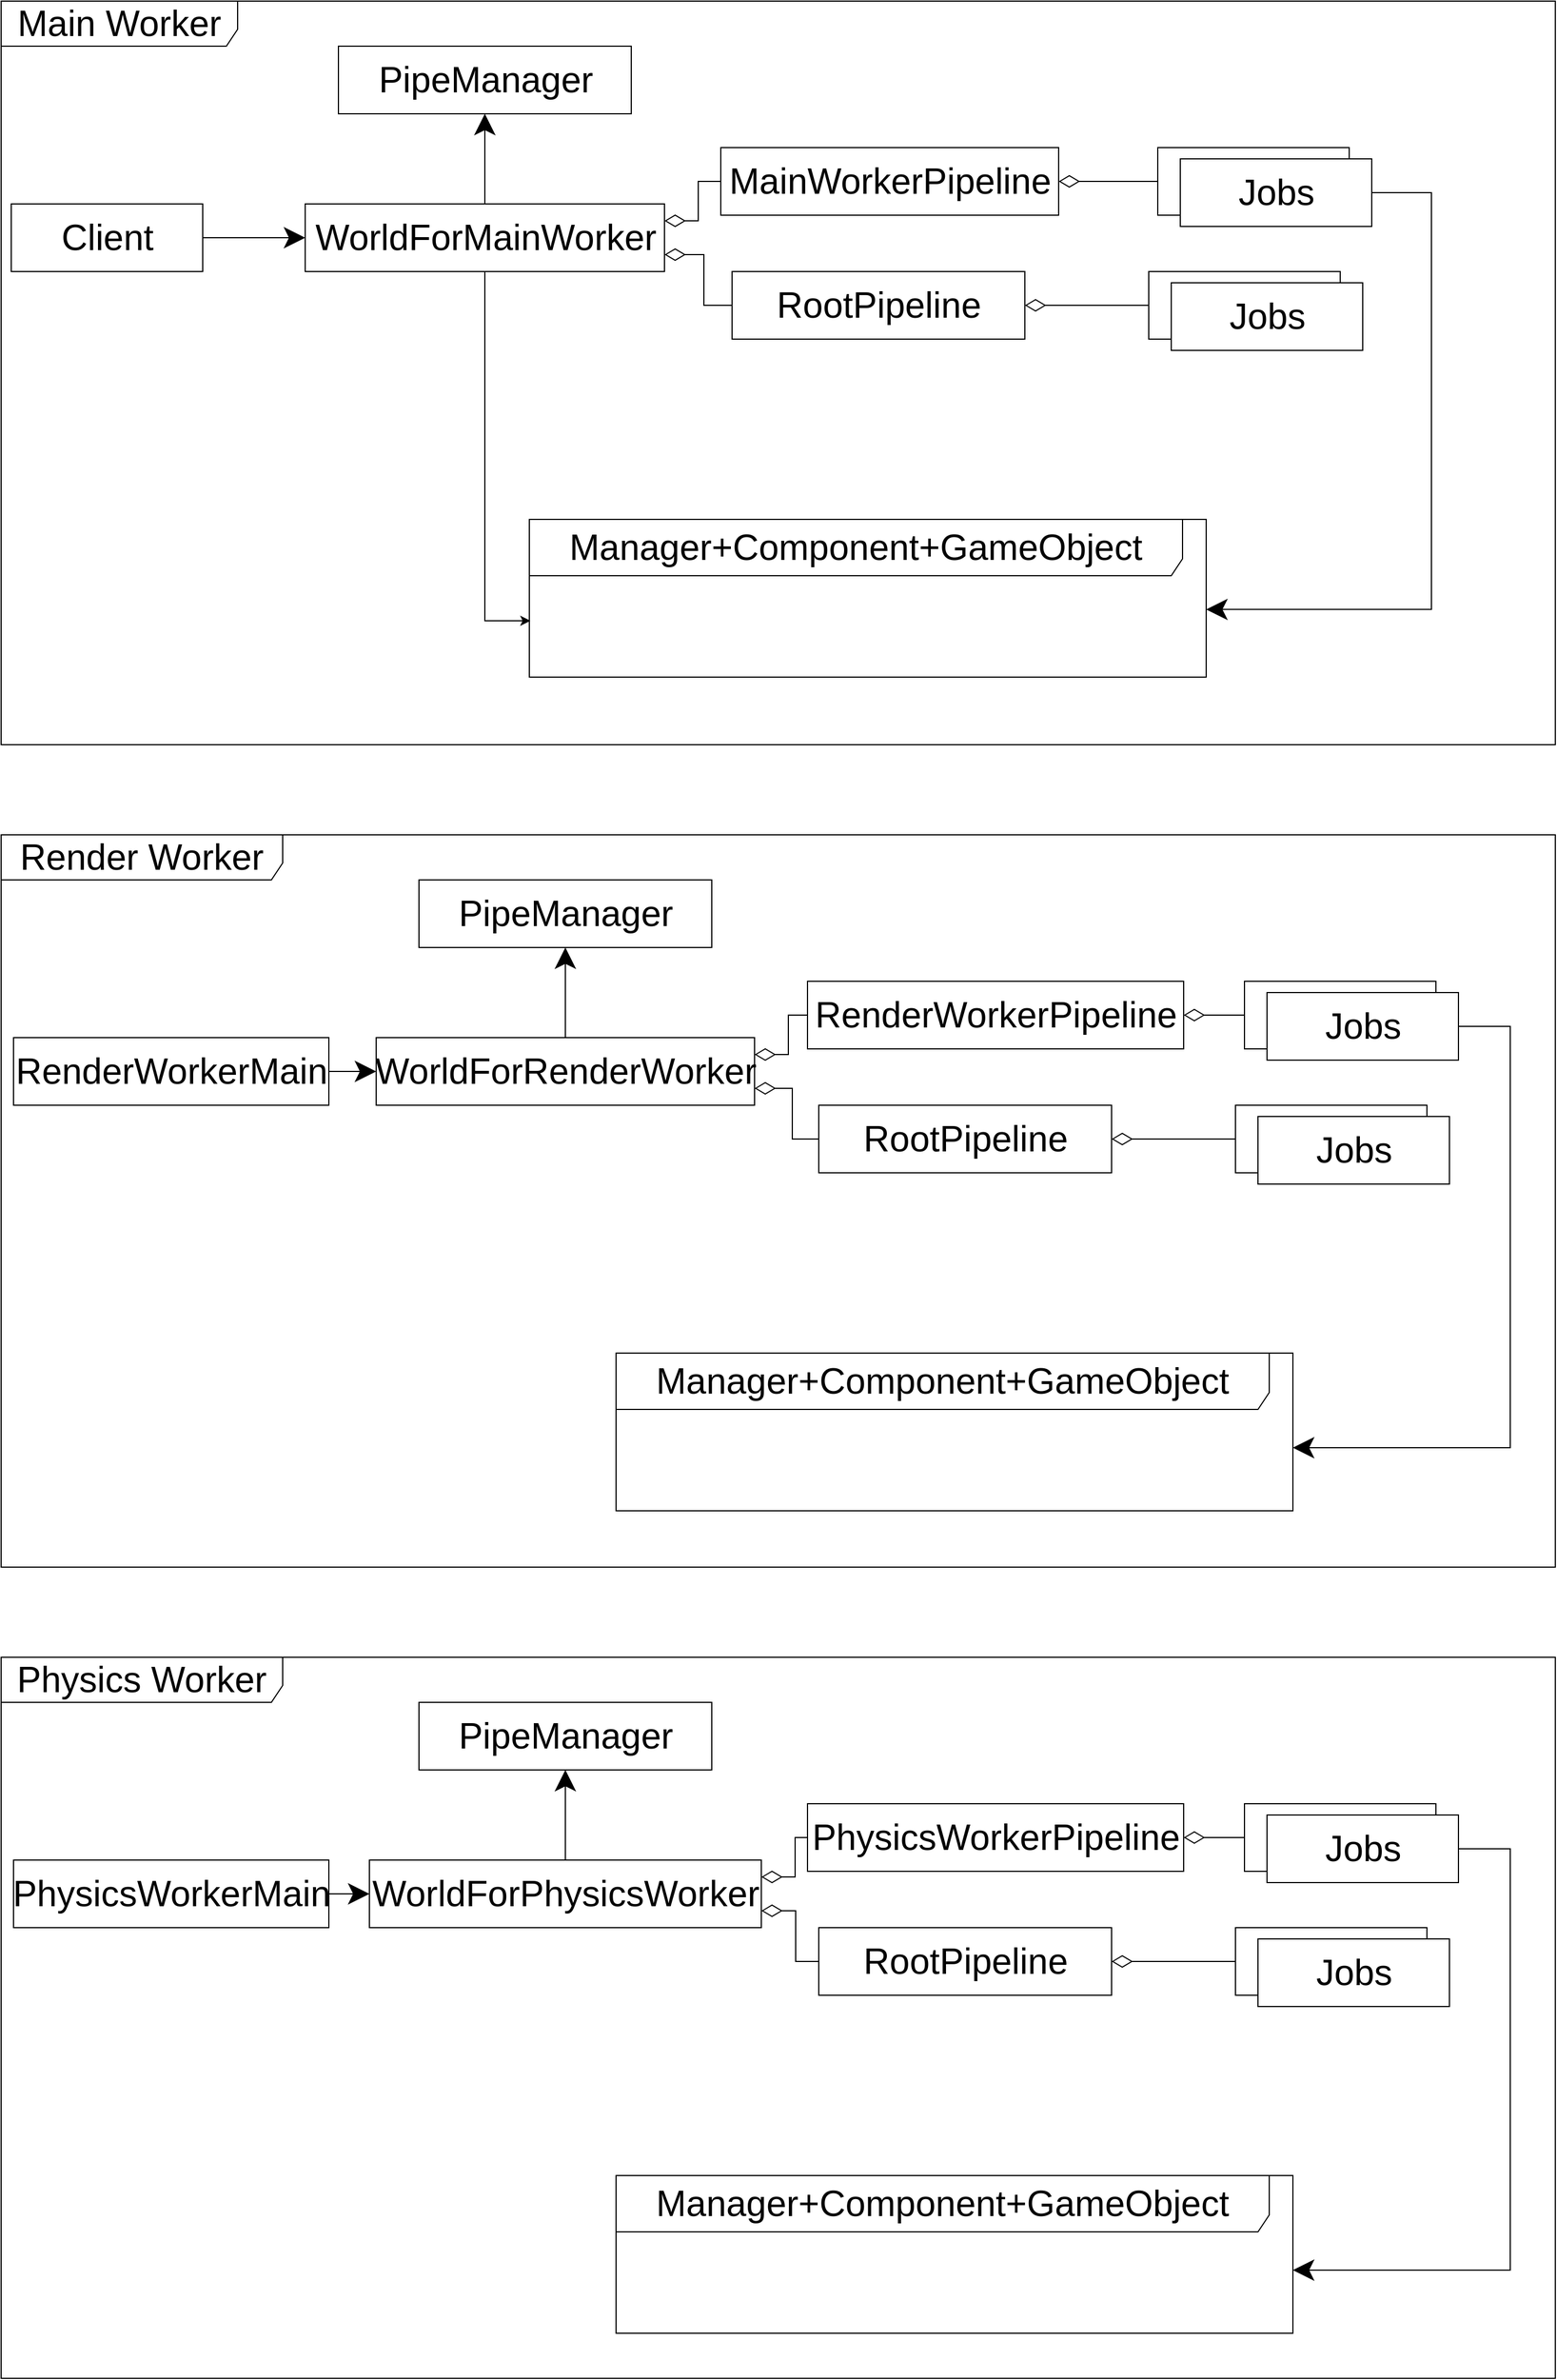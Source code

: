 <mxfile version="14.6.13" type="device"><diagram id="gNtZ61vbs5AuplFTn9C4" name="第 1 页"><mxGraphModel dx="3037" dy="1704" grid="1" gridSize="10" guides="1" tooltips="1" connect="1" arrows="1" fold="1" page="1" pageScale="1" pageWidth="827" pageHeight="1169" math="0" shadow="0"><root><mxCell id="0"/><mxCell id="1" parent="0"/><mxCell id="jbBAQ9Y0l_fKq4F8NEvL-34" value="Main Worker" style="shape=umlFrame;whiteSpace=wrap;html=1;width=210;height=40;fontSize=32;" vertex="1" parent="1"><mxGeometry x="-200" y="210" width="1380" height="660" as="geometry"/></mxCell><mxCell id="jbBAQ9Y0l_fKq4F8NEvL-1" value="&lt;font style=&quot;font-size: 32px&quot;&gt;Manager+&lt;/font&gt;Component+GameObject" style="shape=umlFrame;whiteSpace=wrap;html=1;width=580;height=50;fontSize=32;" vertex="1" parent="1"><mxGeometry x="269" y="670" width="601" height="140" as="geometry"/></mxCell><mxCell id="jbBAQ9Y0l_fKq4F8NEvL-2" value="" style="edgeStyle=orthogonalEdgeStyle;rounded=0;orthogonalLoop=1;jettySize=auto;html=1;endSize=16;startSize=16;" edge="1" parent="1" source="jbBAQ9Y0l_fKq4F8NEvL-3" target="jbBAQ9Y0l_fKq4F8NEvL-10"><mxGeometry relative="1" as="geometry"/></mxCell><mxCell id="jbBAQ9Y0l_fKq4F8NEvL-3" value="Client" style="html=1;fontSize=32;" vertex="1" parent="1"><mxGeometry x="-191" y="390.0" width="170" height="60" as="geometry"/></mxCell><mxCell id="jbBAQ9Y0l_fKq4F8NEvL-4" value="" style="edgeStyle=orthogonalEdgeStyle;rounded=0;orthogonalLoop=1;jettySize=auto;html=1;endSize=16;startSize=16;" edge="1" parent="1" source="jbBAQ9Y0l_fKq4F8NEvL-10" target="jbBAQ9Y0l_fKq4F8NEvL-11"><mxGeometry relative="1" as="geometry"/></mxCell><mxCell id="jbBAQ9Y0l_fKq4F8NEvL-5" value="" style="edgeStyle=orthogonalEdgeStyle;rounded=0;orthogonalLoop=1;jettySize=auto;html=1;endSize=16;startSize=16;startArrow=diamondThin;startFill=0;endArrow=none;endFill=0;exitX=1;exitY=0.25;exitDx=0;exitDy=0;" edge="1" parent="1" source="jbBAQ9Y0l_fKq4F8NEvL-10" target="jbBAQ9Y0l_fKq4F8NEvL-13"><mxGeometry relative="1" as="geometry"/></mxCell><mxCell id="jbBAQ9Y0l_fKq4F8NEvL-6" value="" style="edgeStyle=orthogonalEdgeStyle;rounded=0;orthogonalLoop=1;jettySize=auto;html=1;endSize=16;startSize=16;startArrow=diamondThin;startFill=0;endArrow=none;endFill=0;exitX=1;exitY=0.75;exitDx=0;exitDy=0;" edge="1" parent="1" source="jbBAQ9Y0l_fKq4F8NEvL-10" target="jbBAQ9Y0l_fKq4F8NEvL-15"><mxGeometry relative="1" as="geometry"><mxPoint x="589" y="480" as="sourcePoint"/></mxGeometry></mxCell><mxCell id="jbBAQ9Y0l_fKq4F8NEvL-33" style="edgeStyle=orthogonalEdgeStyle;rounded=0;orthogonalLoop=1;jettySize=auto;html=1;" edge="1" parent="1" source="jbBAQ9Y0l_fKq4F8NEvL-10"><mxGeometry relative="1" as="geometry"><mxPoint x="270" y="760" as="targetPoint"/><Array as="points"><mxPoint x="230" y="760"/></Array></mxGeometry></mxCell><mxCell id="jbBAQ9Y0l_fKq4F8NEvL-10" value="WorldForMainWorker" style="html=1;fontSize=32;" vertex="1" parent="1"><mxGeometry x="70" y="390" width="319" height="60" as="geometry"/></mxCell><mxCell id="jbBAQ9Y0l_fKq4F8NEvL-11" value="PipeManager" style="html=1;fontSize=32;" vertex="1" parent="1"><mxGeometry x="99.5" y="250" width="260" height="60" as="geometry"/></mxCell><mxCell id="jbBAQ9Y0l_fKq4F8NEvL-12" style="edgeStyle=orthogonalEdgeStyle;rounded=0;orthogonalLoop=1;jettySize=auto;html=1;entryX=0;entryY=0.5;entryDx=0;entryDy=0;startArrow=diamondThin;startFill=0;endArrow=none;endFill=0;startSize=16;endSize=16;" edge="1" parent="1" source="jbBAQ9Y0l_fKq4F8NEvL-13" target="jbBAQ9Y0l_fKq4F8NEvL-28"><mxGeometry relative="1" as="geometry"/></mxCell><mxCell id="jbBAQ9Y0l_fKq4F8NEvL-13" value="MainWorkerPipeline" style="html=1;fontSize=32;" vertex="1" parent="1"><mxGeometry x="439" y="340" width="300" height="60" as="geometry"/></mxCell><mxCell id="jbBAQ9Y0l_fKq4F8NEvL-14" style="edgeStyle=orthogonalEdgeStyle;rounded=0;orthogonalLoop=1;jettySize=auto;html=1;entryX=0;entryY=0.5;entryDx=0;entryDy=0;startArrow=diamondThin;startFill=0;endArrow=none;endFill=0;startSize=16;endSize=16;" edge="1" parent="1" source="jbBAQ9Y0l_fKq4F8NEvL-15" target="jbBAQ9Y0l_fKq4F8NEvL-31"><mxGeometry relative="1" as="geometry"/></mxCell><mxCell id="jbBAQ9Y0l_fKq4F8NEvL-15" value="RootPipeline" style="html=1;fontSize=32;" vertex="1" parent="1"><mxGeometry x="449" y="450" width="260" height="60" as="geometry"/></mxCell><mxCell id="jbBAQ9Y0l_fKq4F8NEvL-27" value="" style="group" vertex="1" connectable="0" parent="1"><mxGeometry x="827" y="340.0" width="190" height="70" as="geometry"/></mxCell><mxCell id="jbBAQ9Y0l_fKq4F8NEvL-28" value="Jobs" style="html=1;fontSize=32;" vertex="1" parent="jbBAQ9Y0l_fKq4F8NEvL-27"><mxGeometry width="170" height="60" as="geometry"/></mxCell><mxCell id="jbBAQ9Y0l_fKq4F8NEvL-29" value="Jobs" style="html=1;fontSize=32;" vertex="1" parent="jbBAQ9Y0l_fKq4F8NEvL-27"><mxGeometry x="20" y="10" width="170" height="60" as="geometry"/></mxCell><mxCell id="jbBAQ9Y0l_fKq4F8NEvL-30" value="" style="group" vertex="1" connectable="0" parent="1"><mxGeometry x="819" y="450.0" width="190" height="70" as="geometry"/></mxCell><mxCell id="jbBAQ9Y0l_fKq4F8NEvL-31" value="Jobs" style="html=1;fontSize=32;" vertex="1" parent="jbBAQ9Y0l_fKq4F8NEvL-30"><mxGeometry width="170" height="60" as="geometry"/></mxCell><mxCell id="jbBAQ9Y0l_fKq4F8NEvL-32" value="Jobs" style="html=1;fontSize=32;" vertex="1" parent="jbBAQ9Y0l_fKq4F8NEvL-30"><mxGeometry x="20" y="10" width="170" height="60" as="geometry"/></mxCell><mxCell id="jbBAQ9Y0l_fKq4F8NEvL-35" value="Render Worker" style="shape=umlFrame;whiteSpace=wrap;html=1;width=250;height=40;fontSize=32;" vertex="1" parent="1"><mxGeometry x="-200" y="950" width="1380" height="650" as="geometry"/></mxCell><mxCell id="jbBAQ9Y0l_fKq4F8NEvL-38" value="&lt;font style=&quot;font-size: 32px&quot;&gt;Manager+&lt;/font&gt;Component+GameObject" style="shape=umlFrame;whiteSpace=wrap;html=1;width=580;height=50;fontSize=32;" vertex="1" parent="1"><mxGeometry x="346" y="1410" width="601" height="140" as="geometry"/></mxCell><mxCell id="jbBAQ9Y0l_fKq4F8NEvL-39" value="" style="edgeStyle=orthogonalEdgeStyle;rounded=0;orthogonalLoop=1;jettySize=auto;html=1;endSize=16;startSize=16;" edge="1" parent="1" source="jbBAQ9Y0l_fKq4F8NEvL-40" target="jbBAQ9Y0l_fKq4F8NEvL-45"><mxGeometry relative="1" as="geometry"/></mxCell><mxCell id="jbBAQ9Y0l_fKq4F8NEvL-40" value="RenderWorkerMain" style="html=1;fontSize=32;" vertex="1" parent="1"><mxGeometry x="-189" y="1130" width="280" height="60" as="geometry"/></mxCell><mxCell id="jbBAQ9Y0l_fKq4F8NEvL-41" value="" style="edgeStyle=orthogonalEdgeStyle;rounded=0;orthogonalLoop=1;jettySize=auto;html=1;endSize=16;startSize=16;" edge="1" parent="1" source="jbBAQ9Y0l_fKq4F8NEvL-45" target="jbBAQ9Y0l_fKq4F8NEvL-46"><mxGeometry relative="1" as="geometry"/></mxCell><mxCell id="jbBAQ9Y0l_fKq4F8NEvL-42" value="" style="edgeStyle=orthogonalEdgeStyle;rounded=0;orthogonalLoop=1;jettySize=auto;html=1;endSize=16;startSize=16;startArrow=diamondThin;startFill=0;endArrow=none;endFill=0;exitX=1;exitY=0.25;exitDx=0;exitDy=0;" edge="1" parent="1" source="jbBAQ9Y0l_fKq4F8NEvL-45" target="jbBAQ9Y0l_fKq4F8NEvL-48"><mxGeometry relative="1" as="geometry"/></mxCell><mxCell id="jbBAQ9Y0l_fKq4F8NEvL-43" value="" style="edgeStyle=orthogonalEdgeStyle;rounded=0;orthogonalLoop=1;jettySize=auto;html=1;endSize=16;startSize=16;startArrow=diamondThin;startFill=0;endArrow=none;endFill=0;exitX=1;exitY=0.75;exitDx=0;exitDy=0;" edge="1" parent="1" source="jbBAQ9Y0l_fKq4F8NEvL-45" target="jbBAQ9Y0l_fKq4F8NEvL-50"><mxGeometry relative="1" as="geometry"><mxPoint x="666" y="1220" as="sourcePoint"/></mxGeometry></mxCell><mxCell id="jbBAQ9Y0l_fKq4F8NEvL-45" value="WorldForRenderWorker" style="html=1;fontSize=32;" vertex="1" parent="1"><mxGeometry x="133" y="1130" width="336" height="60" as="geometry"/></mxCell><mxCell id="jbBAQ9Y0l_fKq4F8NEvL-46" value="PipeManager" style="html=1;fontSize=32;" vertex="1" parent="1"><mxGeometry x="171" y="990" width="260" height="60" as="geometry"/></mxCell><mxCell id="jbBAQ9Y0l_fKq4F8NEvL-47" style="edgeStyle=orthogonalEdgeStyle;rounded=0;orthogonalLoop=1;jettySize=auto;html=1;entryX=0;entryY=0.5;entryDx=0;entryDy=0;startArrow=diamondThin;startFill=0;endArrow=none;endFill=0;startSize=16;endSize=16;" edge="1" parent="1" source="jbBAQ9Y0l_fKq4F8NEvL-48" target="jbBAQ9Y0l_fKq4F8NEvL-52"><mxGeometry relative="1" as="geometry"/></mxCell><mxCell id="jbBAQ9Y0l_fKq4F8NEvL-48" value="RenderWorkerPipeline" style="html=1;fontSize=32;" vertex="1" parent="1"><mxGeometry x="516" y="1080" width="334" height="60" as="geometry"/></mxCell><mxCell id="jbBAQ9Y0l_fKq4F8NEvL-49" style="edgeStyle=orthogonalEdgeStyle;rounded=0;orthogonalLoop=1;jettySize=auto;html=1;entryX=0;entryY=0.5;entryDx=0;entryDy=0;startArrow=diamondThin;startFill=0;endArrow=none;endFill=0;startSize=16;endSize=16;" edge="1" parent="1" source="jbBAQ9Y0l_fKq4F8NEvL-50" target="jbBAQ9Y0l_fKq4F8NEvL-55"><mxGeometry relative="1" as="geometry"/></mxCell><mxCell id="jbBAQ9Y0l_fKq4F8NEvL-50" value="RootPipeline" style="html=1;fontSize=32;" vertex="1" parent="1"><mxGeometry x="526" y="1190" width="260" height="60" as="geometry"/></mxCell><mxCell id="jbBAQ9Y0l_fKq4F8NEvL-51" value="" style="group" vertex="1" connectable="0" parent="1"><mxGeometry x="904" y="1080.0" width="190" height="70" as="geometry"/></mxCell><mxCell id="jbBAQ9Y0l_fKq4F8NEvL-52" value="Jobs" style="html=1;fontSize=32;" vertex="1" parent="jbBAQ9Y0l_fKq4F8NEvL-51"><mxGeometry width="170" height="60" as="geometry"/></mxCell><mxCell id="jbBAQ9Y0l_fKq4F8NEvL-53" value="Jobs" style="html=1;fontSize=32;" vertex="1" parent="jbBAQ9Y0l_fKq4F8NEvL-51"><mxGeometry x="20" y="10" width="170" height="60" as="geometry"/></mxCell><mxCell id="jbBAQ9Y0l_fKq4F8NEvL-54" value="" style="group" vertex="1" connectable="0" parent="1"><mxGeometry x="896" y="1190.0" width="190" height="70" as="geometry"/></mxCell><mxCell id="jbBAQ9Y0l_fKq4F8NEvL-55" value="Jobs" style="html=1;fontSize=32;" vertex="1" parent="jbBAQ9Y0l_fKq4F8NEvL-54"><mxGeometry width="170" height="60" as="geometry"/></mxCell><mxCell id="jbBAQ9Y0l_fKq4F8NEvL-56" value="Jobs" style="html=1;fontSize=32;" vertex="1" parent="jbBAQ9Y0l_fKq4F8NEvL-54"><mxGeometry x="20" y="10" width="170" height="60" as="geometry"/></mxCell><mxCell id="jbBAQ9Y0l_fKq4F8NEvL-57" style="edgeStyle=orthogonalEdgeStyle;rounded=0;orthogonalLoop=1;jettySize=auto;html=1;entryX=1;entryY=0.571;entryDx=0;entryDy=0;entryPerimeter=0;endSize=16;startSize=16;" edge="1" parent="1" source="jbBAQ9Y0l_fKq4F8NEvL-29" target="jbBAQ9Y0l_fKq4F8NEvL-1"><mxGeometry relative="1" as="geometry"><Array as="points"><mxPoint x="1070" y="380"/><mxPoint x="1070" y="750"/></Array></mxGeometry></mxCell><mxCell id="jbBAQ9Y0l_fKq4F8NEvL-58" style="edgeStyle=orthogonalEdgeStyle;rounded=0;orthogonalLoop=1;jettySize=auto;html=1;entryX=1;entryY=0.6;entryDx=0;entryDy=0;entryPerimeter=0;startSize=16;endSize=16;" edge="1" parent="1" source="jbBAQ9Y0l_fKq4F8NEvL-53" target="jbBAQ9Y0l_fKq4F8NEvL-38"><mxGeometry relative="1" as="geometry"><Array as="points"><mxPoint x="1140" y="1120"/><mxPoint x="1140" y="1494"/></Array></mxGeometry></mxCell><mxCell id="jbBAQ9Y0l_fKq4F8NEvL-59" value="Physics Worker" style="shape=umlFrame;whiteSpace=wrap;html=1;width=250;height=40;fontSize=32;" vertex="1" parent="1"><mxGeometry x="-200" y="1680" width="1380" height="640" as="geometry"/></mxCell><mxCell id="jbBAQ9Y0l_fKq4F8NEvL-60" value="&lt;font style=&quot;font-size: 32px&quot;&gt;Manager+&lt;/font&gt;Component+GameObject" style="shape=umlFrame;whiteSpace=wrap;html=1;width=580;height=50;fontSize=32;" vertex="1" parent="1"><mxGeometry x="346" y="2140" width="601" height="140" as="geometry"/></mxCell><mxCell id="jbBAQ9Y0l_fKq4F8NEvL-61" value="" style="edgeStyle=orthogonalEdgeStyle;rounded=0;orthogonalLoop=1;jettySize=auto;html=1;endSize=16;startSize=16;" edge="1" parent="1" source="jbBAQ9Y0l_fKq4F8NEvL-62" target="jbBAQ9Y0l_fKq4F8NEvL-66"><mxGeometry relative="1" as="geometry"/></mxCell><mxCell id="jbBAQ9Y0l_fKq4F8NEvL-62" value="PhysicsWorkerMain" style="html=1;fontSize=32;" vertex="1" parent="1"><mxGeometry x="-189" y="1860" width="280" height="60" as="geometry"/></mxCell><mxCell id="jbBAQ9Y0l_fKq4F8NEvL-63" value="" style="edgeStyle=orthogonalEdgeStyle;rounded=0;orthogonalLoop=1;jettySize=auto;html=1;endSize=16;startSize=16;" edge="1" parent="1" source="jbBAQ9Y0l_fKq4F8NEvL-66" target="jbBAQ9Y0l_fKq4F8NEvL-67"><mxGeometry relative="1" as="geometry"/></mxCell><mxCell id="jbBAQ9Y0l_fKq4F8NEvL-64" value="" style="edgeStyle=orthogonalEdgeStyle;rounded=0;orthogonalLoop=1;jettySize=auto;html=1;endSize=16;startSize=16;startArrow=diamondThin;startFill=0;endArrow=none;endFill=0;exitX=1;exitY=0.25;exitDx=0;exitDy=0;" edge="1" parent="1" source="jbBAQ9Y0l_fKq4F8NEvL-66" target="jbBAQ9Y0l_fKq4F8NEvL-69"><mxGeometry relative="1" as="geometry"/></mxCell><mxCell id="jbBAQ9Y0l_fKq4F8NEvL-65" value="" style="edgeStyle=orthogonalEdgeStyle;rounded=0;orthogonalLoop=1;jettySize=auto;html=1;endSize=16;startSize=16;startArrow=diamondThin;startFill=0;endArrow=none;endFill=0;exitX=1;exitY=0.75;exitDx=0;exitDy=0;" edge="1" parent="1" source="jbBAQ9Y0l_fKq4F8NEvL-66" target="jbBAQ9Y0l_fKq4F8NEvL-71"><mxGeometry relative="1" as="geometry"><mxPoint x="666" y="1950" as="sourcePoint"/></mxGeometry></mxCell><mxCell id="jbBAQ9Y0l_fKq4F8NEvL-66" value="WorldForPhysicsWorker" style="html=1;fontSize=32;" vertex="1" parent="1"><mxGeometry x="127" y="1860" width="348" height="60" as="geometry"/></mxCell><mxCell id="jbBAQ9Y0l_fKq4F8NEvL-67" value="PipeManager" style="html=1;fontSize=32;" vertex="1" parent="1"><mxGeometry x="171" y="1720" width="260" height="60" as="geometry"/></mxCell><mxCell id="jbBAQ9Y0l_fKq4F8NEvL-68" style="edgeStyle=orthogonalEdgeStyle;rounded=0;orthogonalLoop=1;jettySize=auto;html=1;entryX=0;entryY=0.5;entryDx=0;entryDy=0;startArrow=diamondThin;startFill=0;endArrow=none;endFill=0;startSize=16;endSize=16;" edge="1" parent="1" source="jbBAQ9Y0l_fKq4F8NEvL-69" target="jbBAQ9Y0l_fKq4F8NEvL-73"><mxGeometry relative="1" as="geometry"/></mxCell><mxCell id="jbBAQ9Y0l_fKq4F8NEvL-69" value="PhysicsWorkerPipeline" style="html=1;fontSize=32;" vertex="1" parent="1"><mxGeometry x="516" y="1810" width="334" height="60" as="geometry"/></mxCell><mxCell id="jbBAQ9Y0l_fKq4F8NEvL-70" style="edgeStyle=orthogonalEdgeStyle;rounded=0;orthogonalLoop=1;jettySize=auto;html=1;entryX=0;entryY=0.5;entryDx=0;entryDy=0;startArrow=diamondThin;startFill=0;endArrow=none;endFill=0;startSize=16;endSize=16;" edge="1" parent="1" source="jbBAQ9Y0l_fKq4F8NEvL-71" target="jbBAQ9Y0l_fKq4F8NEvL-76"><mxGeometry relative="1" as="geometry"/></mxCell><mxCell id="jbBAQ9Y0l_fKq4F8NEvL-71" value="RootPipeline" style="html=1;fontSize=32;" vertex="1" parent="1"><mxGeometry x="526" y="1920" width="260" height="60" as="geometry"/></mxCell><mxCell id="jbBAQ9Y0l_fKq4F8NEvL-72" value="" style="group" vertex="1" connectable="0" parent="1"><mxGeometry x="904" y="1810" width="190" height="70" as="geometry"/></mxCell><mxCell id="jbBAQ9Y0l_fKq4F8NEvL-73" value="Jobs" style="html=1;fontSize=32;" vertex="1" parent="jbBAQ9Y0l_fKq4F8NEvL-72"><mxGeometry width="170" height="60" as="geometry"/></mxCell><mxCell id="jbBAQ9Y0l_fKq4F8NEvL-74" value="Jobs" style="html=1;fontSize=32;" vertex="1" parent="jbBAQ9Y0l_fKq4F8NEvL-72"><mxGeometry x="20" y="10" width="170" height="60" as="geometry"/></mxCell><mxCell id="jbBAQ9Y0l_fKq4F8NEvL-75" value="" style="group" vertex="1" connectable="0" parent="1"><mxGeometry x="896" y="1920" width="190" height="70" as="geometry"/></mxCell><mxCell id="jbBAQ9Y0l_fKq4F8NEvL-76" value="Jobs" style="html=1;fontSize=32;" vertex="1" parent="jbBAQ9Y0l_fKq4F8NEvL-75"><mxGeometry width="170" height="60" as="geometry"/></mxCell><mxCell id="jbBAQ9Y0l_fKq4F8NEvL-77" value="Jobs" style="html=1;fontSize=32;" vertex="1" parent="jbBAQ9Y0l_fKq4F8NEvL-75"><mxGeometry x="20" y="10" width="170" height="60" as="geometry"/></mxCell><mxCell id="jbBAQ9Y0l_fKq4F8NEvL-78" style="edgeStyle=orthogonalEdgeStyle;rounded=0;orthogonalLoop=1;jettySize=auto;html=1;entryX=1;entryY=0.6;entryDx=0;entryDy=0;entryPerimeter=0;startSize=16;endSize=16;" edge="1" parent="1" source="jbBAQ9Y0l_fKq4F8NEvL-74" target="jbBAQ9Y0l_fKq4F8NEvL-60"><mxGeometry relative="1" as="geometry"><Array as="points"><mxPoint x="1140" y="1850"/><mxPoint x="1140" y="2224"/></Array></mxGeometry></mxCell></root></mxGraphModel></diagram></mxfile>